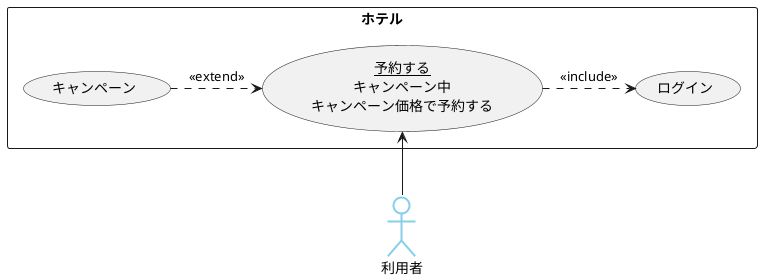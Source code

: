 @startuml 演習2-5
    actor 利用者 #FFFFFF;line:SkyBlue;line.bold;
    rectangle ホテル{
        usecase ログイン
        usecase (<u>予約する</u>\nキャンペーン中\nキャンペーン価格で予約する) as input
        usecase キャンペーン
        }
    input .> ログイン : <<include>>
    キャンペーン .> input : <<extend>>
    input <-- 利用者
@enduml